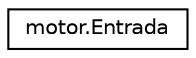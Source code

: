 digraph "Gráfico de Hierarquia de Classes"
{
  edge [fontname="Helvetica",fontsize="10",labelfontname="Helvetica",labelfontsize="10"];
  node [fontname="Helvetica",fontsize="10",shape=record];
  rankdir="LR";
  Node1 [label="motor.Entrada",height=0.2,width=0.4,color="black", fillcolor="white", style="filled",URL="$classmotor_1_1Entrada.html",tooltip="Classe que faz interface com o pygames e registra todos os eventos de entrada, seja de mouse ou tecla..."];
}
